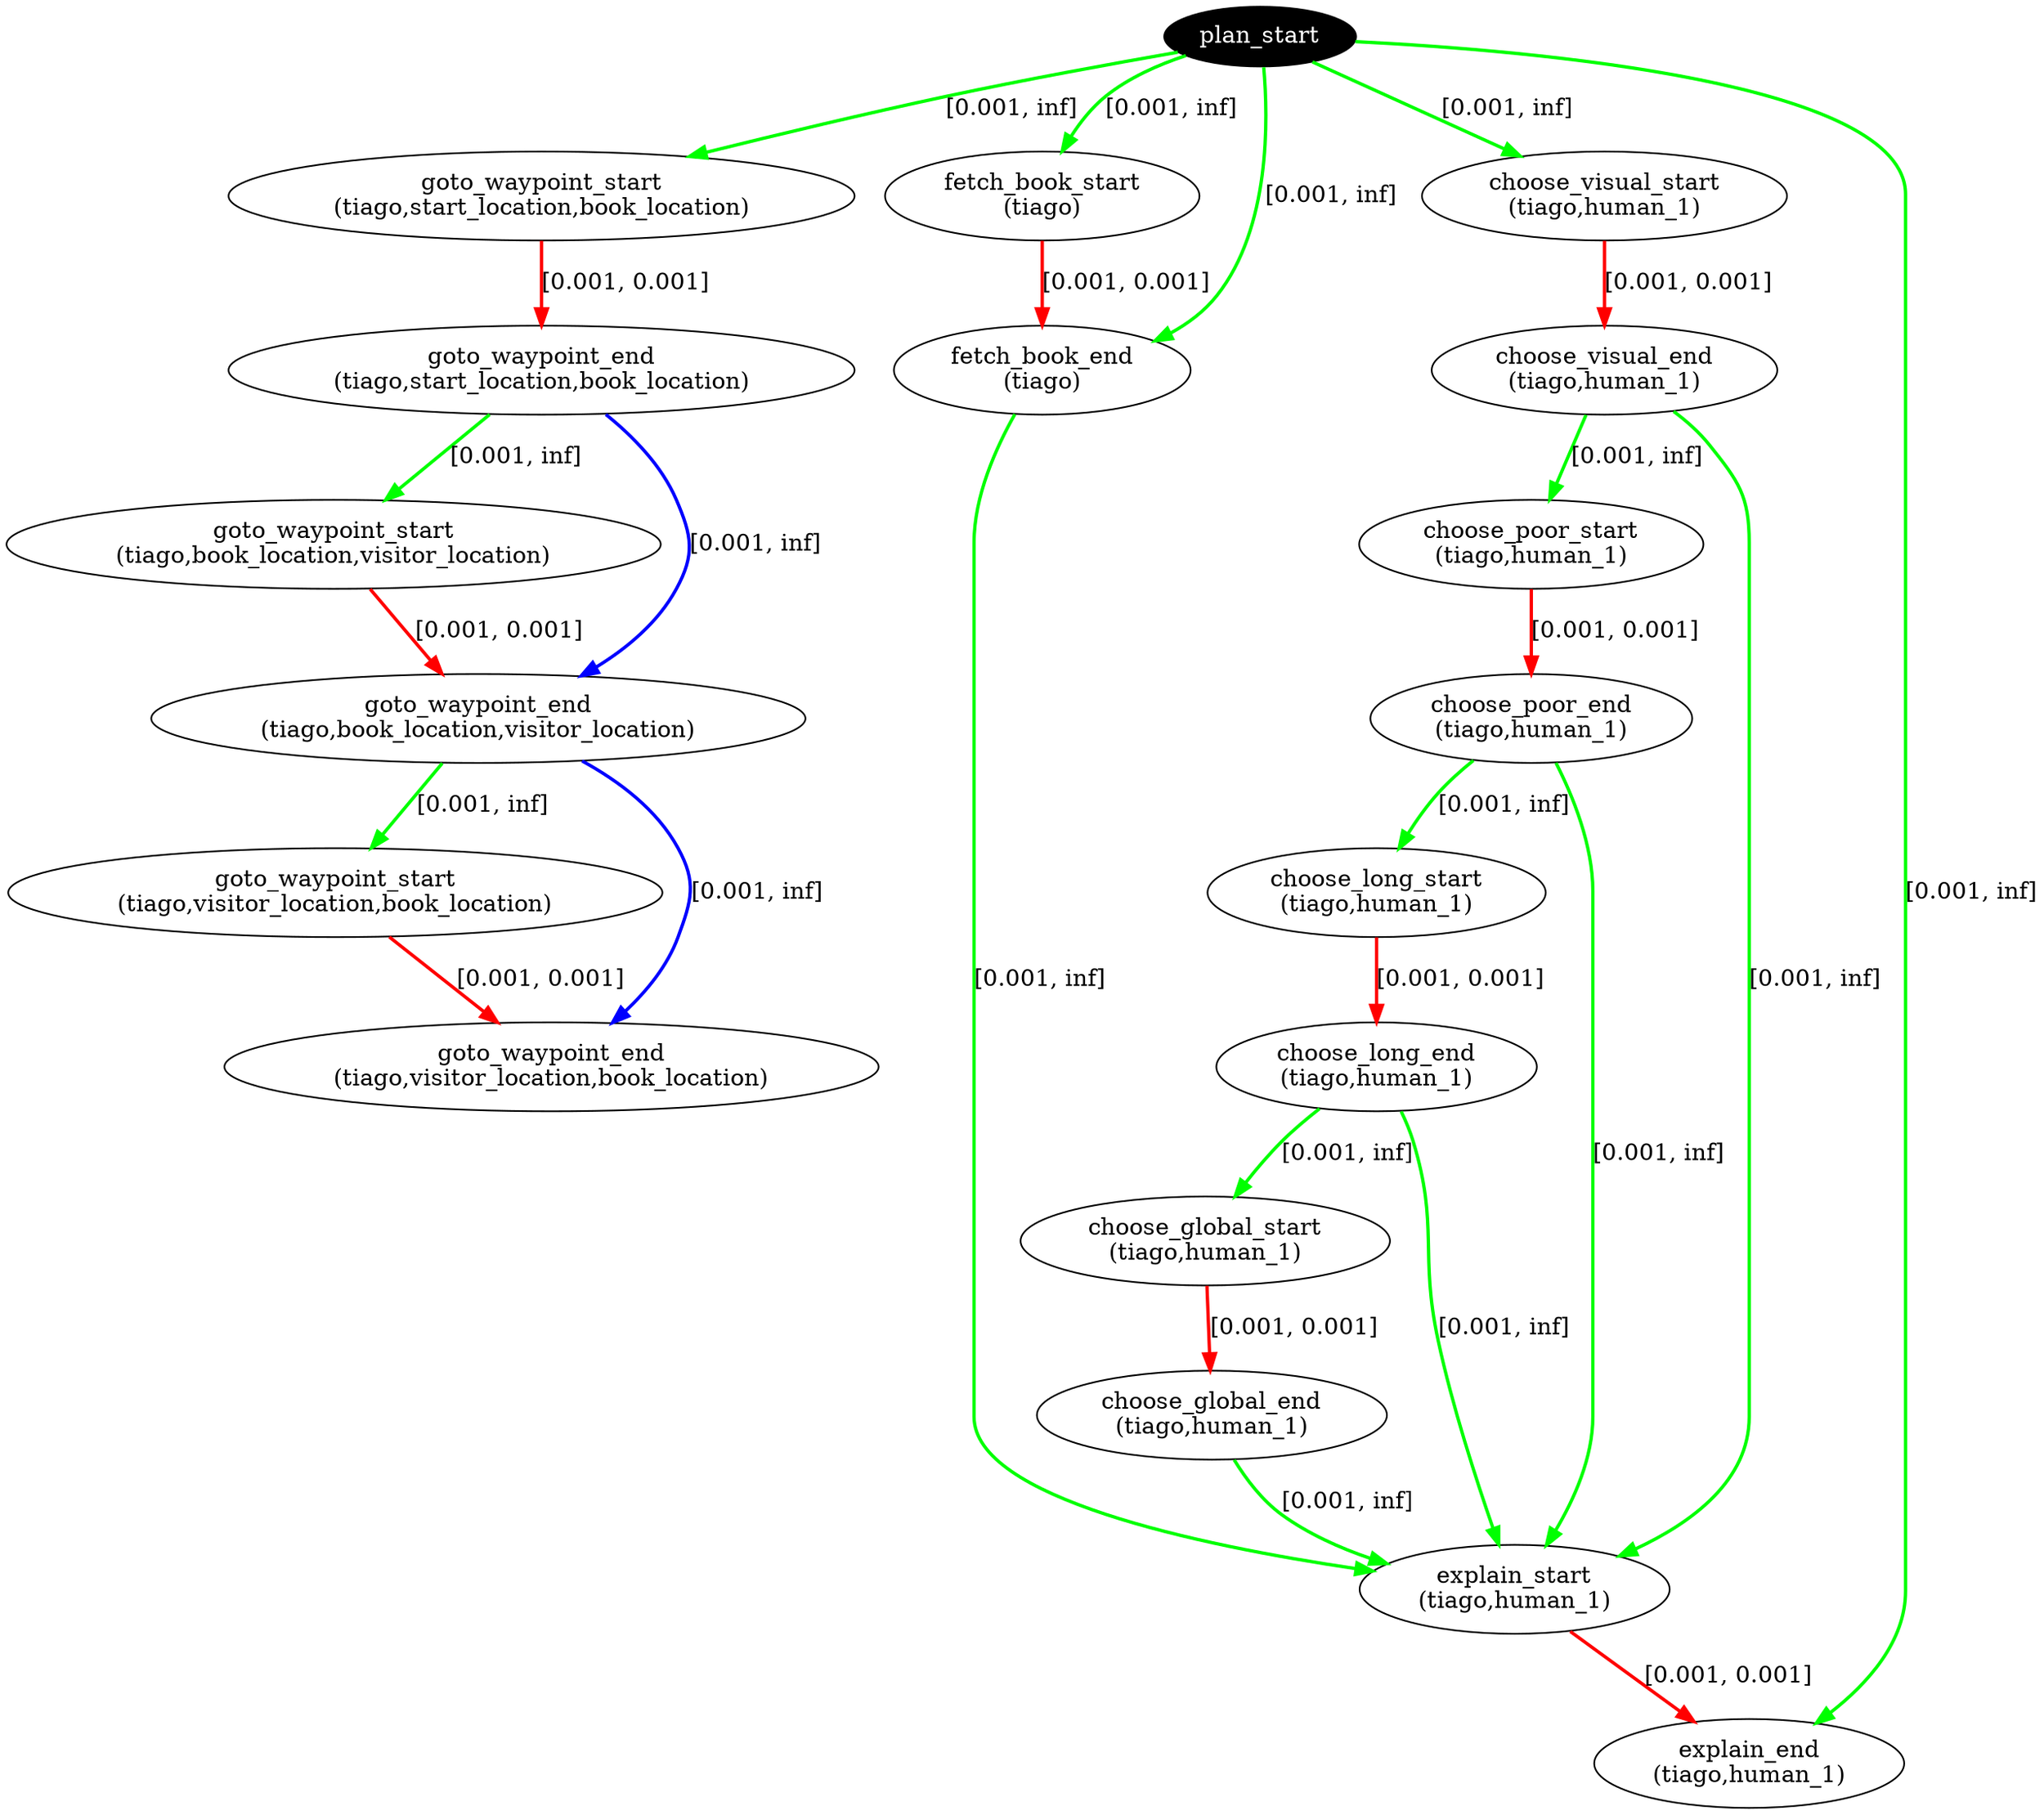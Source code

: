 digraph plan {
0[ label="plan_start",style=filled,fillcolor=black,fontcolor=white];
1[ label="goto_waypoint_start
(tiago,start_location,book_location)"];
2[ label="goto_waypoint_end
(tiago,start_location,book_location)"];
3[ label="fetch_book_start
(tiago)"];
4[ label="fetch_book_end
(tiago)"];
5[ label="goto_waypoint_start
(tiago,book_location,visitor_location)"];
6[ label="goto_waypoint_end
(tiago,book_location,visitor_location)"];
7[ label="choose_visual_start
(tiago,human_1)"];
8[ label="choose_visual_end
(tiago,human_1)"];
9[ label="choose_poor_start
(tiago,human_1)"];
10[ label="choose_poor_end
(tiago,human_1)"];
11[ label="choose_long_start
(tiago,human_1)"];
12[ label="choose_long_end
(tiago,human_1)"];
13[ label="choose_global_start
(tiago,human_1)"];
14[ label="choose_global_end
(tiago,human_1)"];
15[ label="explain_start
(tiago,human_1)"];
16[ label="explain_end
(tiago,human_1)"];
17[ label="goto_waypoint_start
(tiago,visitor_location,book_location)"];
18[ label="goto_waypoint_end
(tiago,visitor_location,book_location)"];
"0" -> "1" [ label="[0.001, inf]" , penwidth=2, color="green"]
"1" -> "2" [ label="[0.001, 0.001]" , penwidth=2, color="red"]
"0" -> "3" [ label="[0.001, inf]" , penwidth=2, color="green"]
"3" -> "4" [ label="[0.001, 0.001]" , penwidth=2, color="red"]
"0" -> "4" [ label="[0.001, inf]" , penwidth=2, color="green"]
"2" -> "5" [ label="[0.001, inf]" , penwidth=2, color="green"]
"5" -> "6" [ label="[0.001, 0.001]" , penwidth=2, color="red"]
"2" -> "6" [ label="[0.001, inf]" , penwidth=2, color="blue"]
"0" -> "7" [ label="[0.001, inf]" , penwidth=2, color="green"]
"7" -> "8" [ label="[0.001, 0.001]" , penwidth=2, color="red"]
"8" -> "9" [ label="[0.001, inf]" , penwidth=2, color="green"]
"9" -> "10" [ label="[0.001, 0.001]" , penwidth=2, color="red"]
"10" -> "11" [ label="[0.001, inf]" , penwidth=2, color="green"]
"11" -> "12" [ label="[0.001, 0.001]" , penwidth=2, color="red"]
"12" -> "13" [ label="[0.001, inf]" , penwidth=2, color="green"]
"13" -> "14" [ label="[0.001, 0.001]" , penwidth=2, color="red"]
"8" -> "15" [ label="[0.001, inf]" , penwidth=2, color="green"]
"10" -> "15" [ label="[0.001, inf]" , penwidth=2, color="green"]
"12" -> "15" [ label="[0.001, inf]" , penwidth=2, color="green"]
"14" -> "15" [ label="[0.001, inf]" , penwidth=2, color="green"]
"4" -> "15" [ label="[0.001, inf]" , penwidth=2, color="green"]
"15" -> "16" [ label="[0.001, 0.001]" , penwidth=2, color="red"]
"0" -> "16" [ label="[0.001, inf]" , penwidth=2, color="green"]
"6" -> "17" [ label="[0.001, inf]" , penwidth=2, color="green"]
"17" -> "18" [ label="[0.001, 0.001]" , penwidth=2, color="red"]
"6" -> "18" [ label="[0.001, inf]" , penwidth=2, color="blue"]
}

